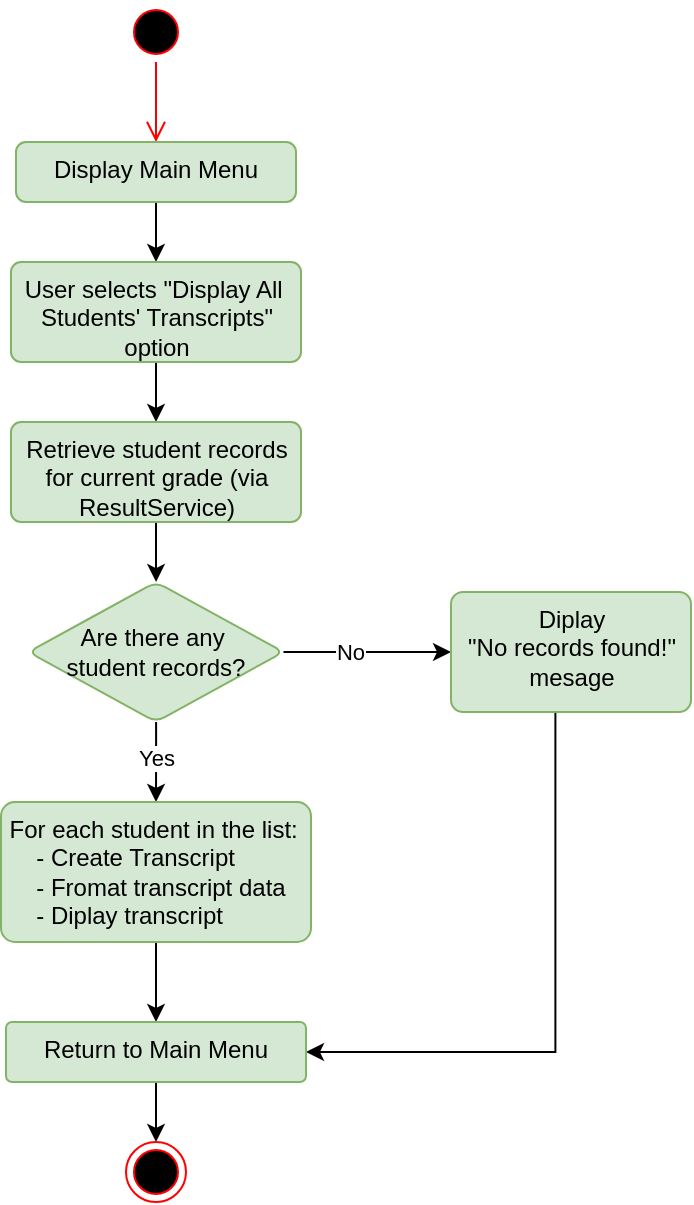 <mxfile version="26.0.9">
  <diagram name="Page-1" id="FLcoFJT1ndNayjJ6mwNP">
    <mxGraphModel dx="1985" dy="1393" grid="1" gridSize="10" guides="1" tooltips="1" connect="1" arrows="1" fold="1" page="1" pageScale="1" pageWidth="850" pageHeight="1100" math="0" shadow="0">
      <root>
        <mxCell id="0" />
        <mxCell id="1" parent="0" />
        <mxCell id="Yg4XbK3DLpY8OxS6Rn-w-1" value="" style="ellipse;html=1;shape=startState;fillColor=#000000;strokeColor=#ff0000;" parent="1" vertex="1">
          <mxGeometry x="328" y="201" width="30" height="30" as="geometry" />
        </mxCell>
        <mxCell id="Yg4XbK3DLpY8OxS6Rn-w-5" value="" style="edgeStyle=orthogonalEdgeStyle;rounded=0;orthogonalLoop=1;jettySize=auto;html=1;" parent="1" source="Yg4XbK3DLpY8OxS6Rn-w-3" target="Yg4XbK3DLpY8OxS6Rn-w-4" edge="1">
          <mxGeometry relative="1" as="geometry" />
        </mxCell>
        <mxCell id="Yg4XbK3DLpY8OxS6Rn-w-11" value="" style="edgeStyle=orthogonalEdgeStyle;rounded=0;orthogonalLoop=1;jettySize=auto;html=1;" parent="1" source="Yg4XbK3DLpY8OxS6Rn-w-4" target="Yg4XbK3DLpY8OxS6Rn-w-10" edge="1">
          <mxGeometry relative="1" as="geometry" />
        </mxCell>
        <mxCell id="Yg4XbK3DLpY8OxS6Rn-w-4" value=" User selects &quot;Display All&amp;nbsp; Students&#39; Transcripts&quot; option" style="html=1;align=center;verticalAlign=top;rounded=1;absoluteArcSize=1;arcSize=10;dashed=0;whiteSpace=wrap;fillColor=#d5e8d4;strokeColor=#82b366;" parent="1" vertex="1">
          <mxGeometry x="270.5" y="331" width="145" height="50" as="geometry" />
        </mxCell>
        <mxCell id="Yg4XbK3DLpY8OxS6Rn-w-6" value="" style="edgeStyle=orthogonalEdgeStyle;html=1;verticalAlign=bottom;endArrow=open;endSize=8;strokeColor=#ff0000;rounded=0;" parent="1" source="Yg4XbK3DLpY8OxS6Rn-w-1" target="Yg4XbK3DLpY8OxS6Rn-w-3" edge="1">
          <mxGeometry relative="1" as="geometry">
            <mxPoint x="343" y="291" as="targetPoint" />
            <mxPoint x="343" y="231" as="sourcePoint" />
          </mxGeometry>
        </mxCell>
        <mxCell id="Yg4XbK3DLpY8OxS6Rn-w-3" value="Display Main Menu" style="html=1;align=center;verticalAlign=top;rounded=1;absoluteArcSize=1;arcSize=10;dashed=0;whiteSpace=wrap;fillColor=#d5e8d4;strokeColor=#82b366;" parent="1" vertex="1">
          <mxGeometry x="273" y="271" width="140" height="30" as="geometry" />
        </mxCell>
        <mxCell id="Yg4XbK3DLpY8OxS6Rn-w-13" value="" style="edgeStyle=orthogonalEdgeStyle;rounded=0;orthogonalLoop=1;jettySize=auto;html=1;" parent="1" source="Yg4XbK3DLpY8OxS6Rn-w-10" target="Yg4XbK3DLpY8OxS6Rn-w-12" edge="1">
          <mxGeometry relative="1" as="geometry" />
        </mxCell>
        <mxCell id="Yg4XbK3DLpY8OxS6Rn-w-10" value=" Retrieve student records for&amp;nbsp;current grade (via ResultService)" style="html=1;align=center;verticalAlign=top;rounded=1;absoluteArcSize=1;arcSize=10;dashed=0;whiteSpace=wrap;fillColor=#d5e8d4;strokeColor=#82b366;" parent="1" vertex="1">
          <mxGeometry x="270.5" y="411" width="145" height="50" as="geometry" />
        </mxCell>
        <mxCell id="Yg4XbK3DLpY8OxS6Rn-w-15" value="" style="edgeStyle=orthogonalEdgeStyle;rounded=0;orthogonalLoop=1;jettySize=auto;html=1;" parent="1" source="Yg4XbK3DLpY8OxS6Rn-w-12" target="Yg4XbK3DLpY8OxS6Rn-w-14" edge="1">
          <mxGeometry relative="1" as="geometry" />
        </mxCell>
        <mxCell id="Yg4XbK3DLpY8OxS6Rn-w-16" value="No" style="edgeLabel;html=1;align=center;verticalAlign=middle;resizable=0;points=[];" parent="Yg4XbK3DLpY8OxS6Rn-w-15" vertex="1" connectable="0">
          <mxGeometry x="-0.227" relative="1" as="geometry">
            <mxPoint as="offset" />
          </mxGeometry>
        </mxCell>
        <mxCell id="Yg4XbK3DLpY8OxS6Rn-w-18" value="" style="edgeStyle=orthogonalEdgeStyle;rounded=0;orthogonalLoop=1;jettySize=auto;html=1;" parent="1" source="Yg4XbK3DLpY8OxS6Rn-w-12" target="Yg4XbK3DLpY8OxS6Rn-w-17" edge="1">
          <mxGeometry relative="1" as="geometry" />
        </mxCell>
        <mxCell id="Yg4XbK3DLpY8OxS6Rn-w-19" value="Yes" style="edgeLabel;html=1;align=center;verticalAlign=middle;resizable=0;points=[];" parent="Yg4XbK3DLpY8OxS6Rn-w-18" vertex="1" connectable="0">
          <mxGeometry x="-0.097" relative="1" as="geometry">
            <mxPoint as="offset" />
          </mxGeometry>
        </mxCell>
        <mxCell id="Yg4XbK3DLpY8OxS6Rn-w-12" value="&lt;div&gt;&lt;br&gt;&lt;/div&gt;Are there any&amp;nbsp;&lt;div&gt;student records?&lt;/div&gt;" style="rhombus;whiteSpace=wrap;html=1;verticalAlign=top;rounded=1;arcSize=10;dashed=0;fillColor=#d5e8d4;strokeColor=#82b366;" parent="1" vertex="1">
          <mxGeometry x="279.25" y="491" width="127.5" height="70" as="geometry" />
        </mxCell>
        <mxCell id="Yg4XbK3DLpY8OxS6Rn-w-22" style="edgeStyle=orthogonalEdgeStyle;rounded=0;orthogonalLoop=1;jettySize=auto;html=1;entryX=1;entryY=0.5;entryDx=0;entryDy=0;exitX=0.435;exitY=1.005;exitDx=0;exitDy=0;exitPerimeter=0;" parent="1" source="Yg4XbK3DLpY8OxS6Rn-w-14" target="Yg4XbK3DLpY8OxS6Rn-w-20" edge="1">
          <mxGeometry relative="1" as="geometry" />
        </mxCell>
        <mxCell id="Yg4XbK3DLpY8OxS6Rn-w-14" value="Diplay&lt;div&gt;&quot;No records found!&quot; mesage&lt;/div&gt;" style="whiteSpace=wrap;html=1;verticalAlign=top;rounded=1;arcSize=10;dashed=0;fillColor=#d5e8d4;strokeColor=#82b366;" parent="1" vertex="1">
          <mxGeometry x="490.5" y="496" width="120" height="60" as="geometry" />
        </mxCell>
        <mxCell id="Yg4XbK3DLpY8OxS6Rn-w-21" value="" style="edgeStyle=orthogonalEdgeStyle;rounded=0;orthogonalLoop=1;jettySize=auto;html=1;" parent="1" source="Yg4XbK3DLpY8OxS6Rn-w-17" target="Yg4XbK3DLpY8OxS6Rn-w-20" edge="1">
          <mxGeometry relative="1" as="geometry" />
        </mxCell>
        <mxCell id="Yg4XbK3DLpY8OxS6Rn-w-17" value="&lt;div style=&quot;text-align: left;&quot;&gt;&lt;span style=&quot;background-color: transparent; color: light-dark(rgb(0, 0, 0), rgb(255, 255, 255));&quot;&gt;For each student in the list:&amp;nbsp;&lt;/span&gt;&lt;/div&gt;&lt;div style=&quot;text-align: left;&quot;&gt;&amp;nbsp; &amp;nbsp; - Create Transcript&lt;/div&gt;&lt;div style=&quot;text-align: left;&quot;&gt;&amp;nbsp; &amp;nbsp; - Fromat transcript data&lt;/div&gt;&lt;div style=&quot;text-align: left;&quot;&gt;&amp;nbsp; &amp;nbsp; - Diplay transcript&lt;/div&gt;&lt;div&gt;&lt;br&gt;&lt;/div&gt;" style="whiteSpace=wrap;html=1;verticalAlign=top;rounded=1;arcSize=10;dashed=0;fillColor=#d5e8d4;strokeColor=#82b366;" parent="1" vertex="1">
          <mxGeometry x="265.5" y="601" width="155" height="70" as="geometry" />
        </mxCell>
        <mxCell id="Yg4XbK3DLpY8OxS6Rn-w-24" style="edgeStyle=orthogonalEdgeStyle;rounded=0;orthogonalLoop=1;jettySize=auto;html=1;exitX=0.5;exitY=1;exitDx=0;exitDy=0;entryX=0.5;entryY=0;entryDx=0;entryDy=0;" parent="1" source="Yg4XbK3DLpY8OxS6Rn-w-20" target="Yg4XbK3DLpY8OxS6Rn-w-23" edge="1">
          <mxGeometry relative="1" as="geometry" />
        </mxCell>
        <mxCell id="Yg4XbK3DLpY8OxS6Rn-w-20" value="Return to Main Menu" style="whiteSpace=wrap;html=1;verticalAlign=top;rounded=1;arcSize=10;dashed=0;fillColor=#d5e8d4;strokeColor=#82b366;" parent="1" vertex="1">
          <mxGeometry x="268" y="711" width="150" height="30" as="geometry" />
        </mxCell>
        <mxCell id="Yg4XbK3DLpY8OxS6Rn-w-23" value="" style="ellipse;html=1;shape=endState;fillColor=#000000;strokeColor=#ff0000;" parent="1" vertex="1">
          <mxGeometry x="328" y="771" width="30" height="30" as="geometry" />
        </mxCell>
      </root>
    </mxGraphModel>
  </diagram>
</mxfile>

